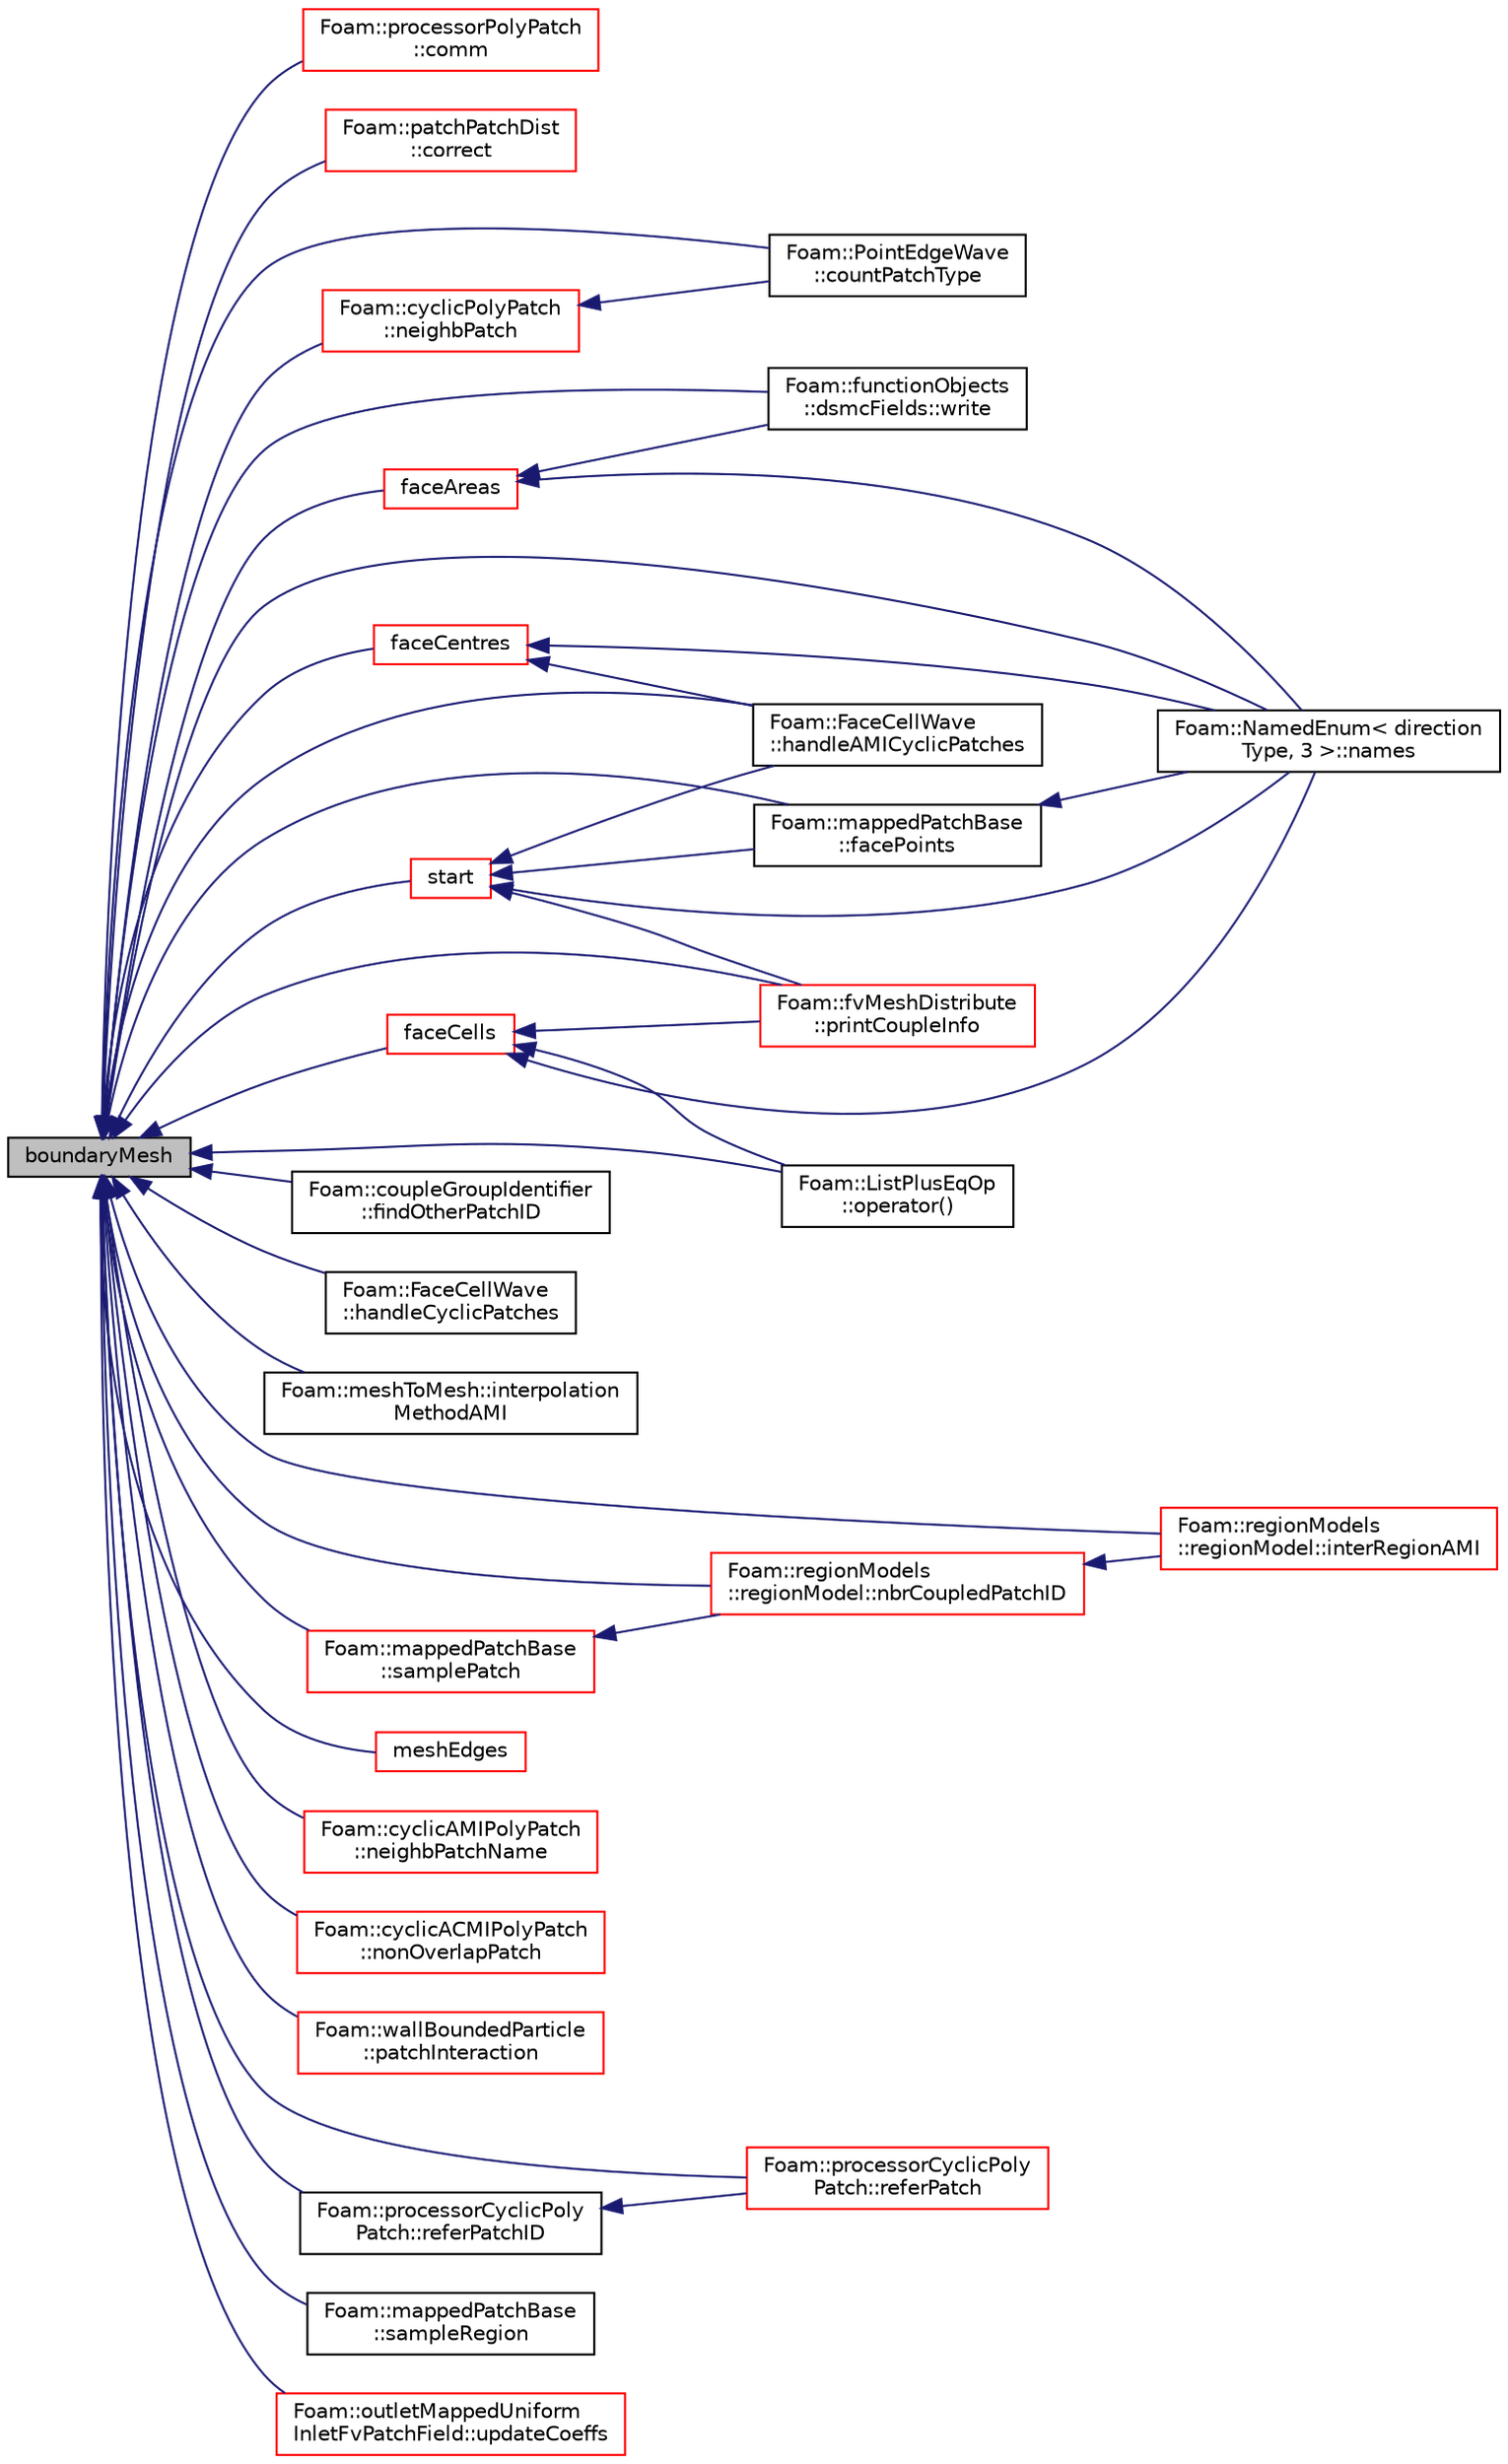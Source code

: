 digraph "boundaryMesh"
{
  bgcolor="transparent";
  edge [fontname="Helvetica",fontsize="10",labelfontname="Helvetica",labelfontsize="10"];
  node [fontname="Helvetica",fontsize="10",shape=record];
  rankdir="LR";
  Node1407 [label="boundaryMesh",height=0.2,width=0.4,color="black", fillcolor="grey75", style="filled", fontcolor="black"];
  Node1407 -> Node1408 [dir="back",color="midnightblue",fontsize="10",style="solid",fontname="Helvetica"];
  Node1408 [label="Foam::processorPolyPatch\l::comm",height=0.2,width=0.4,color="red",URL="$a28609.html#a8bdf05e14c00281ba14f0e1e24c2dd58",tooltip="Return communicator used for communication. "];
  Node1407 -> Node1412 [dir="back",color="midnightblue",fontsize="10",style="solid",fontname="Helvetica"];
  Node1412 [label="Foam::patchPatchDist\l::correct",height=0.2,width=0.4,color="red",URL="$a25977.html#a3ae44b28050c3aa494c1d8e18cf618c1",tooltip="Correct for mesh geom/topo changes. "];
  Node1407 -> Node1414 [dir="back",color="midnightblue",fontsize="10",style="solid",fontname="Helvetica"];
  Node1414 [label="Foam::PointEdgeWave\l::countPatchType",height=0.2,width=0.4,color="black",URL="$a25989.html#a774d50194a0ab5809347d4eb20808ff6"];
  Node1407 -> Node1415 [dir="back",color="midnightblue",fontsize="10",style="solid",fontname="Helvetica"];
  Node1415 [label="faceAreas",height=0.2,width=0.4,color="red",URL="$a28633.html#a129c714af51a28e963f5f445235715b9",tooltip="Return face normals. "];
  Node1415 -> Node1421 [dir="back",color="midnightblue",fontsize="10",style="solid",fontname="Helvetica"];
  Node1421 [label="Foam::functionObjects\l::dsmcFields::write",height=0.2,width=0.4,color="black",URL="$a24373.html#ae8f6374e29a250261b3979bbd6e5cb40",tooltip="Calculate and write the DSMC fields. "];
  Node1415 -> Node1431 [dir="back",color="midnightblue",fontsize="10",style="solid",fontname="Helvetica"];
  Node1431 [label="Foam::NamedEnum\< direction\lType, 3 \>::names",height=0.2,width=0.4,color="black",URL="$a27113.html#a7350da3a0edd92cd11e6c479c9967dc8"];
  Node1407 -> Node1444 [dir="back",color="midnightblue",fontsize="10",style="solid",fontname="Helvetica"];
  Node1444 [label="faceCells",height=0.2,width=0.4,color="red",URL="$a28633.html#afbfac825732ef2770fff4261b4e930e9",tooltip="Return face-cell addressing. "];
  Node1444 -> Node1445 [dir="back",color="midnightblue",fontsize="10",style="solid",fontname="Helvetica"];
  Node1445 [label="Foam::fvMeshDistribute\l::printCoupleInfo",height=0.2,width=0.4,color="red",URL="$a22197.html#a0b2e9e5ba94679bbc5d807ecf02687e2",tooltip="Print some info on coupling data. "];
  Node1444 -> Node1521 [dir="back",color="midnightblue",fontsize="10",style="solid",fontname="Helvetica"];
  Node1521 [label="Foam::ListPlusEqOp\l::operator()",height=0.2,width=0.4,color="black",URL="$a24261.html#a33f59e84c60f75110e784d87fe239ad9"];
  Node1444 -> Node1431 [dir="back",color="midnightblue",fontsize="10",style="solid",fontname="Helvetica"];
  Node1407 -> Node2078 [dir="back",color="midnightblue",fontsize="10",style="solid",fontname="Helvetica"];
  Node2078 [label="faceCentres",height=0.2,width=0.4,color="red",URL="$a28633.html#a7eedbc42527b683112bf222f221a714c",tooltip="Return face centres. "];
  Node2078 -> Node1431 [dir="back",color="midnightblue",fontsize="10",style="solid",fontname="Helvetica"];
  Node2078 -> Node1532 [dir="back",color="midnightblue",fontsize="10",style="solid",fontname="Helvetica"];
  Node1532 [label="Foam::FaceCellWave\l::handleAMICyclicPatches",height=0.2,width=0.4,color="black",URL="$a25945.html#a81d2d36c74197f5e482541069f75f8f7",tooltip="Merge data from across AMI cyclics. "];
  Node1407 -> Node1709 [dir="back",color="midnightblue",fontsize="10",style="solid",fontname="Helvetica"];
  Node1709 [label="Foam::mappedPatchBase\l::facePoints",height=0.2,width=0.4,color="black",URL="$a26225.html#a07740d4a505ec8efad942345ccfc861e",tooltip="Get the points from face-centre-decomposition face centres. "];
  Node1709 -> Node1431 [dir="back",color="midnightblue",fontsize="10",style="solid",fontname="Helvetica"];
  Node1407 -> Node1938 [dir="back",color="midnightblue",fontsize="10",style="solid",fontname="Helvetica"];
  Node1938 [label="Foam::coupleGroupIdentifier\l::findOtherPatchID",height=0.2,width=0.4,color="black",URL="$a28269.html#a1f982be5814aa55aaae2af24ff0564b2",tooltip="Find other patch in same region. Returns index of patch or -1. "];
  Node1407 -> Node1532 [dir="back",color="midnightblue",fontsize="10",style="solid",fontname="Helvetica"];
  Node1407 -> Node2085 [dir="back",color="midnightblue",fontsize="10",style="solid",fontname="Helvetica"];
  Node2085 [label="Foam::FaceCellWave\l::handleCyclicPatches",height=0.2,width=0.4,color="black",URL="$a25945.html#a936b4d38665c4fe42ea3b09d92cc4b4c",tooltip="Merge data from across cyclics. "];
  Node1407 -> Node2086 [dir="back",color="midnightblue",fontsize="10",style="solid",fontname="Helvetica"];
  Node2086 [label="Foam::meshToMesh::interpolation\lMethodAMI",height=0.2,width=0.4,color="black",URL="$a30521.html#aef7049b730f1c37232e66c147569b92b",tooltip="Conversion between mesh and patch interpolation methods. "];
  Node1407 -> Node1976 [dir="back",color="midnightblue",fontsize="10",style="solid",fontname="Helvetica"];
  Node1976 [label="Foam::regionModels\l::regionModel::interRegionAMI",height=0.2,width=0.4,color="red",URL="$a30073.html#a3d907db8ea3b376606581a8ca0eefc90",tooltip="Create or return a new inter-region AMI object. "];
  Node1407 -> Node2087 [dir="back",color="midnightblue",fontsize="10",style="solid",fontname="Helvetica"];
  Node2087 [label="meshEdges",height=0.2,width=0.4,color="red",URL="$a28633.html#afdf4c59abcf53eb2d39c9378a77551c3",tooltip="Return global edge index for local edges. "];
  Node1407 -> Node1431 [dir="back",color="midnightblue",fontsize="10",style="solid",fontname="Helvetica"];
  Node1407 -> Node1975 [dir="back",color="midnightblue",fontsize="10",style="solid",fontname="Helvetica"];
  Node1975 [label="Foam::regionModels\l::regionModel::nbrCoupledPatchID",height=0.2,width=0.4,color="red",URL="$a30073.html#a311bffc7aa460305c0da6fcd3c214e18",tooltip="Return the coupled patch ID paired with coupled patch. "];
  Node1975 -> Node1976 [dir="back",color="midnightblue",fontsize="10",style="solid",fontname="Helvetica"];
  Node1407 -> Node2088 [dir="back",color="midnightblue",fontsize="10",style="solid",fontname="Helvetica"];
  Node2088 [label="Foam::cyclicPolyPatch\l::neighbPatch",height=0.2,width=0.4,color="red",URL="$a28589.html#a25d2f0ac438fefb7307d924d17ae6248"];
  Node2088 -> Node1414 [dir="back",color="midnightblue",fontsize="10",style="solid",fontname="Helvetica"];
  Node1407 -> Node2117 [dir="back",color="midnightblue",fontsize="10",style="solid",fontname="Helvetica"];
  Node2117 [label="Foam::cyclicAMIPolyPatch\l::neighbPatchName",height=0.2,width=0.4,color="red",URL="$a26077.html#a1ead4b5b090c3b93bd27d242080dce76",tooltip="Neighbour patch name. "];
  Node1407 -> Node1435 [dir="back",color="midnightblue",fontsize="10",style="solid",fontname="Helvetica"];
  Node1435 [label="Foam::cyclicACMIPolyPatch\l::nonOverlapPatch",height=0.2,width=0.4,color="red",URL="$a26057.html#a393c20e8e90bcd64649901bd64b64f49",tooltip="Return a const reference to the non-overlapping patch. "];
  Node1407 -> Node1521 [dir="back",color="midnightblue",fontsize="10",style="solid",fontname="Helvetica"];
  Node1407 -> Node2135 [dir="back",color="midnightblue",fontsize="10",style="solid",fontname="Helvetica"];
  Node2135 [label="Foam::wallBoundedParticle\l::patchInteraction",height=0.2,width=0.4,color="red",URL="$a24305.html#a1819d883f2235b698aa07c0be592cd0d",tooltip="Do all patch interaction. "];
  Node1407 -> Node1445 [dir="back",color="midnightblue",fontsize="10",style="solid",fontname="Helvetica"];
  Node1407 -> Node2097 [dir="back",color="midnightblue",fontsize="10",style="solid",fontname="Helvetica"];
  Node2097 [label="Foam::processorCyclicPoly\lPatch::referPatch",height=0.2,width=0.4,color="red",URL="$a28613.html#aca51647def8ec2c3e05940f722e1dc6e"];
  Node1407 -> Node2137 [dir="back",color="midnightblue",fontsize="10",style="solid",fontname="Helvetica"];
  Node2137 [label="Foam::processorCyclicPoly\lPatch::referPatchID",height=0.2,width=0.4,color="black",URL="$a28613.html#a86b7a7712f1ee31a8ca7722d7911accf",tooltip="Referring patchID. "];
  Node2137 -> Node2097 [dir="back",color="midnightblue",fontsize="10",style="solid",fontname="Helvetica"];
  Node1407 -> Node1974 [dir="back",color="midnightblue",fontsize="10",style="solid",fontname="Helvetica"];
  Node1974 [label="Foam::mappedPatchBase\l::samplePatch",height=0.2,width=0.4,color="red",URL="$a26225.html#abeba9683e79bef1963ffd8abdd6aa59f",tooltip="Patch (only if NEARESTPATCHFACE) "];
  Node1974 -> Node1975 [dir="back",color="midnightblue",fontsize="10",style="solid",fontname="Helvetica"];
  Node1407 -> Node1978 [dir="back",color="midnightblue",fontsize="10",style="solid",fontname="Helvetica"];
  Node1978 [label="Foam::mappedPatchBase\l::sampleRegion",height=0.2,width=0.4,color="black",URL="$a26225.html#addbdc95b98f4098c7a88c13c90619f2f",tooltip="Region to sample. "];
  Node1407 -> Node1533 [dir="back",color="midnightblue",fontsize="10",style="solid",fontname="Helvetica"];
  Node1533 [label="start",height=0.2,width=0.4,color="red",URL="$a28633.html#a6bfd3e3abb11e98bdb4b98671cec1234",tooltip="Return start label of this patch in the polyMesh face list. "];
  Node1533 -> Node1709 [dir="back",color="midnightblue",fontsize="10",style="solid",fontname="Helvetica"];
  Node1533 -> Node1532 [dir="back",color="midnightblue",fontsize="10",style="solid",fontname="Helvetica"];
  Node1533 -> Node1431 [dir="back",color="midnightblue",fontsize="10",style="solid",fontname="Helvetica"];
  Node1533 -> Node1445 [dir="back",color="midnightblue",fontsize="10",style="solid",fontname="Helvetica"];
  Node1407 -> Node2138 [dir="back",color="midnightblue",fontsize="10",style="solid",fontname="Helvetica"];
  Node2138 [label="Foam::outletMappedUniform\lInletFvPatchField::updateCoeffs",height=0.2,width=0.4,color="red",URL="$a23001.html#a7e24eafac629d3733181cd942d4c902f",tooltip="Update the coefficients associated with the patch field. "];
  Node1407 -> Node1421 [dir="back",color="midnightblue",fontsize="10",style="solid",fontname="Helvetica"];
}
